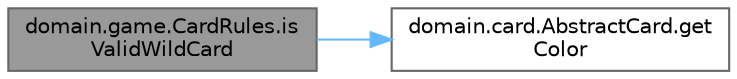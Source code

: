 digraph "domain.game.CardRules.isValidWildCard"
{
 // LATEX_PDF_SIZE
  bgcolor="transparent";
  edge [fontname=Helvetica,fontsize=10,labelfontname=Helvetica,labelfontsize=10];
  node [fontname=Helvetica,fontsize=10,shape=box,height=0.2,width=0.4];
  rankdir="LR";
  Node1 [id="Node000001",label="domain.game.CardRules.is\lValidWildCard",height=0.2,width=0.4,color="gray40", fillcolor="grey60", style="filled", fontcolor="black",tooltip="Valida si una carta comodín puede ser jugada."];
  Node1 -> Node2 [id="edge2_Node000001_Node000002",color="steelblue1",style="solid",tooltip=" "];
  Node2 [id="Node000002",label="domain.card.AbstractCard.get\lColor",height=0.2,width=0.4,color="grey40", fillcolor="white", style="filled",URL="$classdomain_1_1card_1_1_abstract_card.html#aba5333502be39184365292c98b7da318",tooltip=" "];
}
